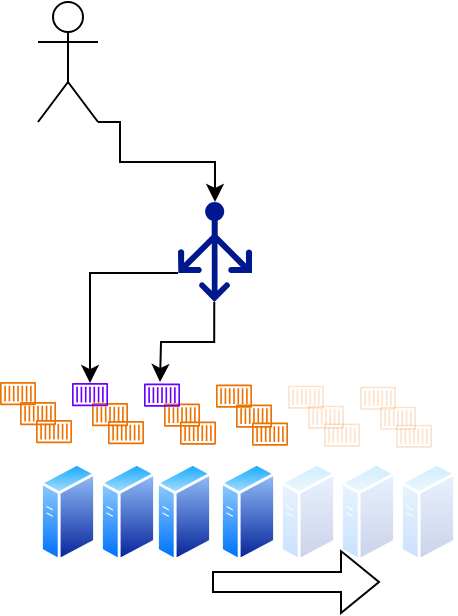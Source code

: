 <mxfile version="24.7.17">
  <diagram name="Page-1" id="CJcVSiuVCcwTLNnPbHvK">
    <mxGraphModel dx="708" dy="380" grid="1" gridSize="10" guides="1" tooltips="1" connect="1" arrows="1" fold="1" page="1" pageScale="1" pageWidth="850" pageHeight="1100" background="#ffffff" math="0" shadow="0">
      <root>
        <mxCell id="0" />
        <mxCell id="1" parent="0" />
        <mxCell id="0Za83LVHm41U5aT6diuU-1" value="" style="image;aspect=fixed;perimeter=ellipsePerimeter;html=1;align=center;shadow=0;dashed=0;spacingTop=3;image=img/lib/active_directory/generic_server.svg;" vertex="1" parent="1">
          <mxGeometry x="150" y="450" width="28.0" height="50" as="geometry" />
        </mxCell>
        <mxCell id="0Za83LVHm41U5aT6diuU-2" value="" style="image;aspect=fixed;perimeter=ellipsePerimeter;html=1;align=center;shadow=0;dashed=0;spacingTop=3;image=img/lib/active_directory/generic_server.svg;" vertex="1" parent="1">
          <mxGeometry x="180" y="450" width="28.0" height="50" as="geometry" />
        </mxCell>
        <mxCell id="0Za83LVHm41U5aT6diuU-3" value="" style="image;aspect=fixed;perimeter=ellipsePerimeter;html=1;align=center;shadow=0;dashed=0;spacingTop=3;image=img/lib/active_directory/generic_server.svg;" vertex="1" parent="1">
          <mxGeometry x="208" y="450" width="28.0" height="50" as="geometry" />
        </mxCell>
        <mxCell id="0Za83LVHm41U5aT6diuU-4" value="" style="image;aspect=fixed;perimeter=ellipsePerimeter;html=1;align=center;shadow=0;dashed=0;spacingTop=3;image=img/lib/active_directory/generic_server.svg;" vertex="1" parent="1">
          <mxGeometry x="240" y="450" width="28.0" height="50" as="geometry" />
        </mxCell>
        <mxCell id="0Za83LVHm41U5aT6diuU-5" value="" style="shape=flexArrow;endArrow=classic;html=1;rounded=0;" edge="1" parent="1">
          <mxGeometry width="50" height="50" relative="1" as="geometry">
            <mxPoint x="236" y="510" as="sourcePoint" />
            <mxPoint x="320" y="510" as="targetPoint" />
          </mxGeometry>
        </mxCell>
        <mxCell id="0Za83LVHm41U5aT6diuU-6" value="" style="image;aspect=fixed;perimeter=ellipsePerimeter;html=1;align=center;shadow=0;dashed=0;spacingTop=3;image=img/lib/active_directory/generic_server.svg;opacity=20;" vertex="1" parent="1">
          <mxGeometry x="270" y="450" width="28.0" height="50" as="geometry" />
        </mxCell>
        <mxCell id="0Za83LVHm41U5aT6diuU-7" value="" style="image;aspect=fixed;perimeter=ellipsePerimeter;html=1;align=center;shadow=0;dashed=0;spacingTop=3;image=img/lib/active_directory/generic_server.svg;opacity=20;" vertex="1" parent="1">
          <mxGeometry x="300" y="450" width="28.0" height="50" as="geometry" />
        </mxCell>
        <mxCell id="0Za83LVHm41U5aT6diuU-8" value="" style="image;aspect=fixed;perimeter=ellipsePerimeter;html=1;align=center;shadow=0;dashed=0;spacingTop=3;image=img/lib/active_directory/generic_server.svg;opacity=20;" vertex="1" parent="1">
          <mxGeometry x="330" y="450" width="28.0" height="50" as="geometry" />
        </mxCell>
        <mxCell id="0Za83LVHm41U5aT6diuU-9" value="" style="sketch=0;outlineConnect=0;fontColor=#232F3E;gradientColor=none;fillColor=#ED7100;strokeColor=none;dashed=0;verticalLabelPosition=bottom;verticalAlign=top;align=center;html=1;fontSize=12;fontStyle=0;aspect=fixed;pointerEvents=1;shape=mxgraph.aws4.container_1;" vertex="1" parent="1">
          <mxGeometry x="130" y="410" width="18" height="11.63" as="geometry" />
        </mxCell>
        <mxCell id="0Za83LVHm41U5aT6diuU-10" value="" style="sketch=0;outlineConnect=0;fontColor=#232F3E;gradientColor=none;fillColor=#ED7100;strokeColor=none;dashed=0;verticalLabelPosition=bottom;verticalAlign=top;align=center;html=1;fontSize=12;fontStyle=0;aspect=fixed;pointerEvents=1;shape=mxgraph.aws4.container_1;" vertex="1" parent="1">
          <mxGeometry x="140" y="420" width="18" height="11.63" as="geometry" />
        </mxCell>
        <mxCell id="0Za83LVHm41U5aT6diuU-11" value="" style="sketch=0;outlineConnect=0;fontColor=#232F3E;gradientColor=none;fillColor=#ED7100;strokeColor=none;dashed=0;verticalLabelPosition=bottom;verticalAlign=top;align=center;html=1;fontSize=12;fontStyle=0;aspect=fixed;pointerEvents=1;shape=mxgraph.aws4.container_1;" vertex="1" parent="1">
          <mxGeometry x="148" y="428.99" width="18" height="11.63" as="geometry" />
        </mxCell>
        <mxCell id="0Za83LVHm41U5aT6diuU-14" value="" style="sketch=0;outlineConnect=0;fontColor=#232F3E;gradientColor=none;fillColor=#ED7100;strokeColor=none;dashed=0;verticalLabelPosition=bottom;verticalAlign=top;align=center;html=1;fontSize=12;fontStyle=0;aspect=fixed;pointerEvents=1;shape=mxgraph.aws4.container_1;" vertex="1" parent="1">
          <mxGeometry x="176" y="420.51" width="18" height="11.63" as="geometry" />
        </mxCell>
        <mxCell id="0Za83LVHm41U5aT6diuU-15" value="" style="sketch=0;outlineConnect=0;fontColor=#232F3E;gradientColor=none;fillColor=#ED7100;strokeColor=none;dashed=0;verticalLabelPosition=bottom;verticalAlign=top;align=center;html=1;fontSize=12;fontStyle=0;aspect=fixed;pointerEvents=1;shape=mxgraph.aws4.container_1;" vertex="1" parent="1">
          <mxGeometry x="184" y="429.5" width="18" height="11.63" as="geometry" />
        </mxCell>
        <mxCell id="0Za83LVHm41U5aT6diuU-23" value="" style="sketch=0;outlineConnect=0;fontColor=#232F3E;gradientColor=none;fillColor=#ED7100;strokeColor=none;dashed=0;verticalLabelPosition=bottom;verticalAlign=top;align=center;html=1;fontSize=12;fontStyle=0;aspect=fixed;pointerEvents=1;shape=mxgraph.aws4.container_1;" vertex="1" parent="1">
          <mxGeometry x="212" y="420.76" width="18" height="11.63" as="geometry" />
        </mxCell>
        <mxCell id="0Za83LVHm41U5aT6diuU-24" value="" style="sketch=0;outlineConnect=0;fontColor=#232F3E;gradientColor=none;fillColor=#ED7100;strokeColor=none;dashed=0;verticalLabelPosition=bottom;verticalAlign=top;align=center;html=1;fontSize=12;fontStyle=0;aspect=fixed;pointerEvents=1;shape=mxgraph.aws4.container_1;" vertex="1" parent="1">
          <mxGeometry x="220" y="429.75" width="18" height="11.63" as="geometry" />
        </mxCell>
        <mxCell id="0Za83LVHm41U5aT6diuU-25" value="" style="sketch=0;outlineConnect=0;fontColor=#232F3E;gradientColor=none;fillColor=#ED7100;strokeColor=none;dashed=0;verticalLabelPosition=bottom;verticalAlign=top;align=center;html=1;fontSize=12;fontStyle=0;aspect=fixed;pointerEvents=1;shape=mxgraph.aws4.container_1;" vertex="1" parent="1">
          <mxGeometry x="238" y="411.27" width="18" height="11.63" as="geometry" />
        </mxCell>
        <mxCell id="0Za83LVHm41U5aT6diuU-26" value="" style="sketch=0;outlineConnect=0;fontColor=#232F3E;gradientColor=none;fillColor=#ED7100;strokeColor=none;dashed=0;verticalLabelPosition=bottom;verticalAlign=top;align=center;html=1;fontSize=12;fontStyle=0;aspect=fixed;pointerEvents=1;shape=mxgraph.aws4.container_1;" vertex="1" parent="1">
          <mxGeometry x="248" y="421.27" width="18" height="11.63" as="geometry" />
        </mxCell>
        <mxCell id="0Za83LVHm41U5aT6diuU-27" value="" style="sketch=0;outlineConnect=0;fontColor=#232F3E;gradientColor=none;fillColor=#ED7100;strokeColor=none;dashed=0;verticalLabelPosition=bottom;verticalAlign=top;align=center;html=1;fontSize=12;fontStyle=0;aspect=fixed;pointerEvents=1;shape=mxgraph.aws4.container_1;" vertex="1" parent="1">
          <mxGeometry x="256" y="430.26" width="18" height="11.63" as="geometry" />
        </mxCell>
        <mxCell id="0Za83LVHm41U5aT6diuU-34" value="" style="sketch=0;outlineConnect=0;fontColor=#232F3E;gradientColor=none;fillColor=#ED7100;strokeColor=none;dashed=0;verticalLabelPosition=bottom;verticalAlign=top;align=center;html=1;fontSize=12;fontStyle=0;aspect=fixed;pointerEvents=1;shape=mxgraph.aws4.container_1;opacity=20;" vertex="1" parent="1">
          <mxGeometry x="274" y="411.78" width="18" height="11.63" as="geometry" />
        </mxCell>
        <mxCell id="0Za83LVHm41U5aT6diuU-35" value="" style="sketch=0;outlineConnect=0;fontColor=#232F3E;gradientColor=none;fillColor=#ED7100;strokeColor=none;dashed=0;verticalLabelPosition=bottom;verticalAlign=top;align=center;html=1;fontSize=12;fontStyle=0;aspect=fixed;pointerEvents=1;shape=mxgraph.aws4.container_1;opacity=20;" vertex="1" parent="1">
          <mxGeometry x="284" y="421.78" width="18" height="11.63" as="geometry" />
        </mxCell>
        <mxCell id="0Za83LVHm41U5aT6diuU-36" value="" style="sketch=0;outlineConnect=0;fontColor=#232F3E;gradientColor=none;fillColor=#ED7100;strokeColor=none;dashed=0;verticalLabelPosition=bottom;verticalAlign=top;align=center;html=1;fontSize=12;fontStyle=0;aspect=fixed;pointerEvents=1;shape=mxgraph.aws4.container_1;opacity=20;" vertex="1" parent="1">
          <mxGeometry x="292" y="430.77" width="18" height="11.63" as="geometry" />
        </mxCell>
        <mxCell id="0Za83LVHm41U5aT6diuU-37" value="" style="sketch=0;outlineConnect=0;fontColor=#232F3E;gradientColor=none;fillColor=#ED7100;strokeColor=none;dashed=0;verticalLabelPosition=bottom;verticalAlign=top;align=center;html=1;fontSize=12;fontStyle=0;aspect=fixed;pointerEvents=1;shape=mxgraph.aws4.container_1;opacity=20;" vertex="1" parent="1">
          <mxGeometry x="310" y="412.29" width="18" height="11.63" as="geometry" />
        </mxCell>
        <mxCell id="0Za83LVHm41U5aT6diuU-38" value="" style="sketch=0;outlineConnect=0;fontColor=#232F3E;gradientColor=none;fillColor=#ED7100;strokeColor=none;dashed=0;verticalLabelPosition=bottom;verticalAlign=top;align=center;html=1;fontSize=12;fontStyle=0;aspect=fixed;pointerEvents=1;shape=mxgraph.aws4.container_1;opacity=20;" vertex="1" parent="1">
          <mxGeometry x="320" y="422.29" width="18" height="11.63" as="geometry" />
        </mxCell>
        <mxCell id="0Za83LVHm41U5aT6diuU-39" value="" style="sketch=0;outlineConnect=0;fontColor=#232F3E;gradientColor=none;fillColor=#ED7100;strokeColor=none;dashed=0;verticalLabelPosition=bottom;verticalAlign=top;align=center;html=1;fontSize=12;fontStyle=0;aspect=fixed;pointerEvents=1;shape=mxgraph.aws4.container_1;opacity=20;" vertex="1" parent="1">
          <mxGeometry x="328" y="431.28" width="18" height="11.63" as="geometry" />
        </mxCell>
        <mxCell id="0Za83LVHm41U5aT6diuU-48" style="edgeStyle=orthogonalEdgeStyle;rounded=0;orthogonalLoop=1;jettySize=auto;html=1;exitX=0;exitY=0.71;exitDx=0;exitDy=0;exitPerimeter=0;" edge="1" parent="1" source="0Za83LVHm41U5aT6diuU-40" target="0Za83LVHm41U5aT6diuU-13">
          <mxGeometry relative="1" as="geometry" />
        </mxCell>
        <mxCell id="0Za83LVHm41U5aT6diuU-49" style="edgeStyle=orthogonalEdgeStyle;rounded=0;orthogonalLoop=1;jettySize=auto;html=1;exitX=0.49;exitY=1;exitDx=0;exitDy=0;exitPerimeter=0;" edge="1" parent="1" source="0Za83LVHm41U5aT6diuU-40">
          <mxGeometry relative="1" as="geometry">
            <mxPoint x="210" y="410" as="targetPoint" />
          </mxGeometry>
        </mxCell>
        <mxCell id="0Za83LVHm41U5aT6diuU-40" value="" style="sketch=0;aspect=fixed;pointerEvents=1;shadow=0;dashed=0;html=1;strokeColor=none;labelPosition=center;verticalLabelPosition=bottom;verticalAlign=top;align=center;fillColor=#00188D;shape=mxgraph.azure.load_balancer_generic" vertex="1" parent="1">
          <mxGeometry x="219" y="320" width="37" height="50" as="geometry" />
        </mxCell>
        <mxCell id="0Za83LVHm41U5aT6diuU-42" value="" style="group" vertex="1" connectable="0" parent="1">
          <mxGeometry x="166" y="410.51" width="54" height="11.88" as="geometry" />
        </mxCell>
        <mxCell id="0Za83LVHm41U5aT6diuU-13" value="" style="sketch=0;outlineConnect=0;fontColor=#ffffff;fillColor=#6a00ff;strokeColor=#3700CC;dashed=0;verticalLabelPosition=bottom;verticalAlign=top;align=center;html=1;fontSize=12;fontStyle=0;aspect=fixed;pointerEvents=1;shape=mxgraph.aws4.container_1;" vertex="1" parent="0Za83LVHm41U5aT6diuU-42">
          <mxGeometry width="18" height="11.63" as="geometry" />
        </mxCell>
        <mxCell id="0Za83LVHm41U5aT6diuU-22" value="" style="sketch=0;outlineConnect=0;fontColor=#ffffff;fillColor=#6a00ff;strokeColor=#3700CC;dashed=0;verticalLabelPosition=bottom;verticalAlign=top;align=center;html=1;fontSize=12;fontStyle=0;aspect=fixed;pointerEvents=1;shape=mxgraph.aws4.container_1;" vertex="1" parent="0Za83LVHm41U5aT6diuU-42">
          <mxGeometry x="36" y="0.25" width="18" height="11.63" as="geometry" />
        </mxCell>
        <mxCell id="0Za83LVHm41U5aT6diuU-46" value="" style="shape=umlActor;verticalLabelPosition=bottom;verticalAlign=top;html=1;outlineConnect=0;" vertex="1" parent="1">
          <mxGeometry x="149" y="220" width="30" height="60" as="geometry" />
        </mxCell>
        <mxCell id="0Za83LVHm41U5aT6diuU-47" style="edgeStyle=orthogonalEdgeStyle;rounded=0;orthogonalLoop=1;jettySize=auto;html=1;exitX=1;exitY=1;exitDx=0;exitDy=0;exitPerimeter=0;entryX=0.5;entryY=0;entryDx=0;entryDy=0;entryPerimeter=0;" edge="1" parent="1" source="0Za83LVHm41U5aT6diuU-46" target="0Za83LVHm41U5aT6diuU-40">
          <mxGeometry relative="1" as="geometry">
            <Array as="points">
              <mxPoint x="190" y="280" />
              <mxPoint x="190" y="300" />
              <mxPoint x="238" y="300" />
            </Array>
          </mxGeometry>
        </mxCell>
      </root>
    </mxGraphModel>
  </diagram>
</mxfile>
